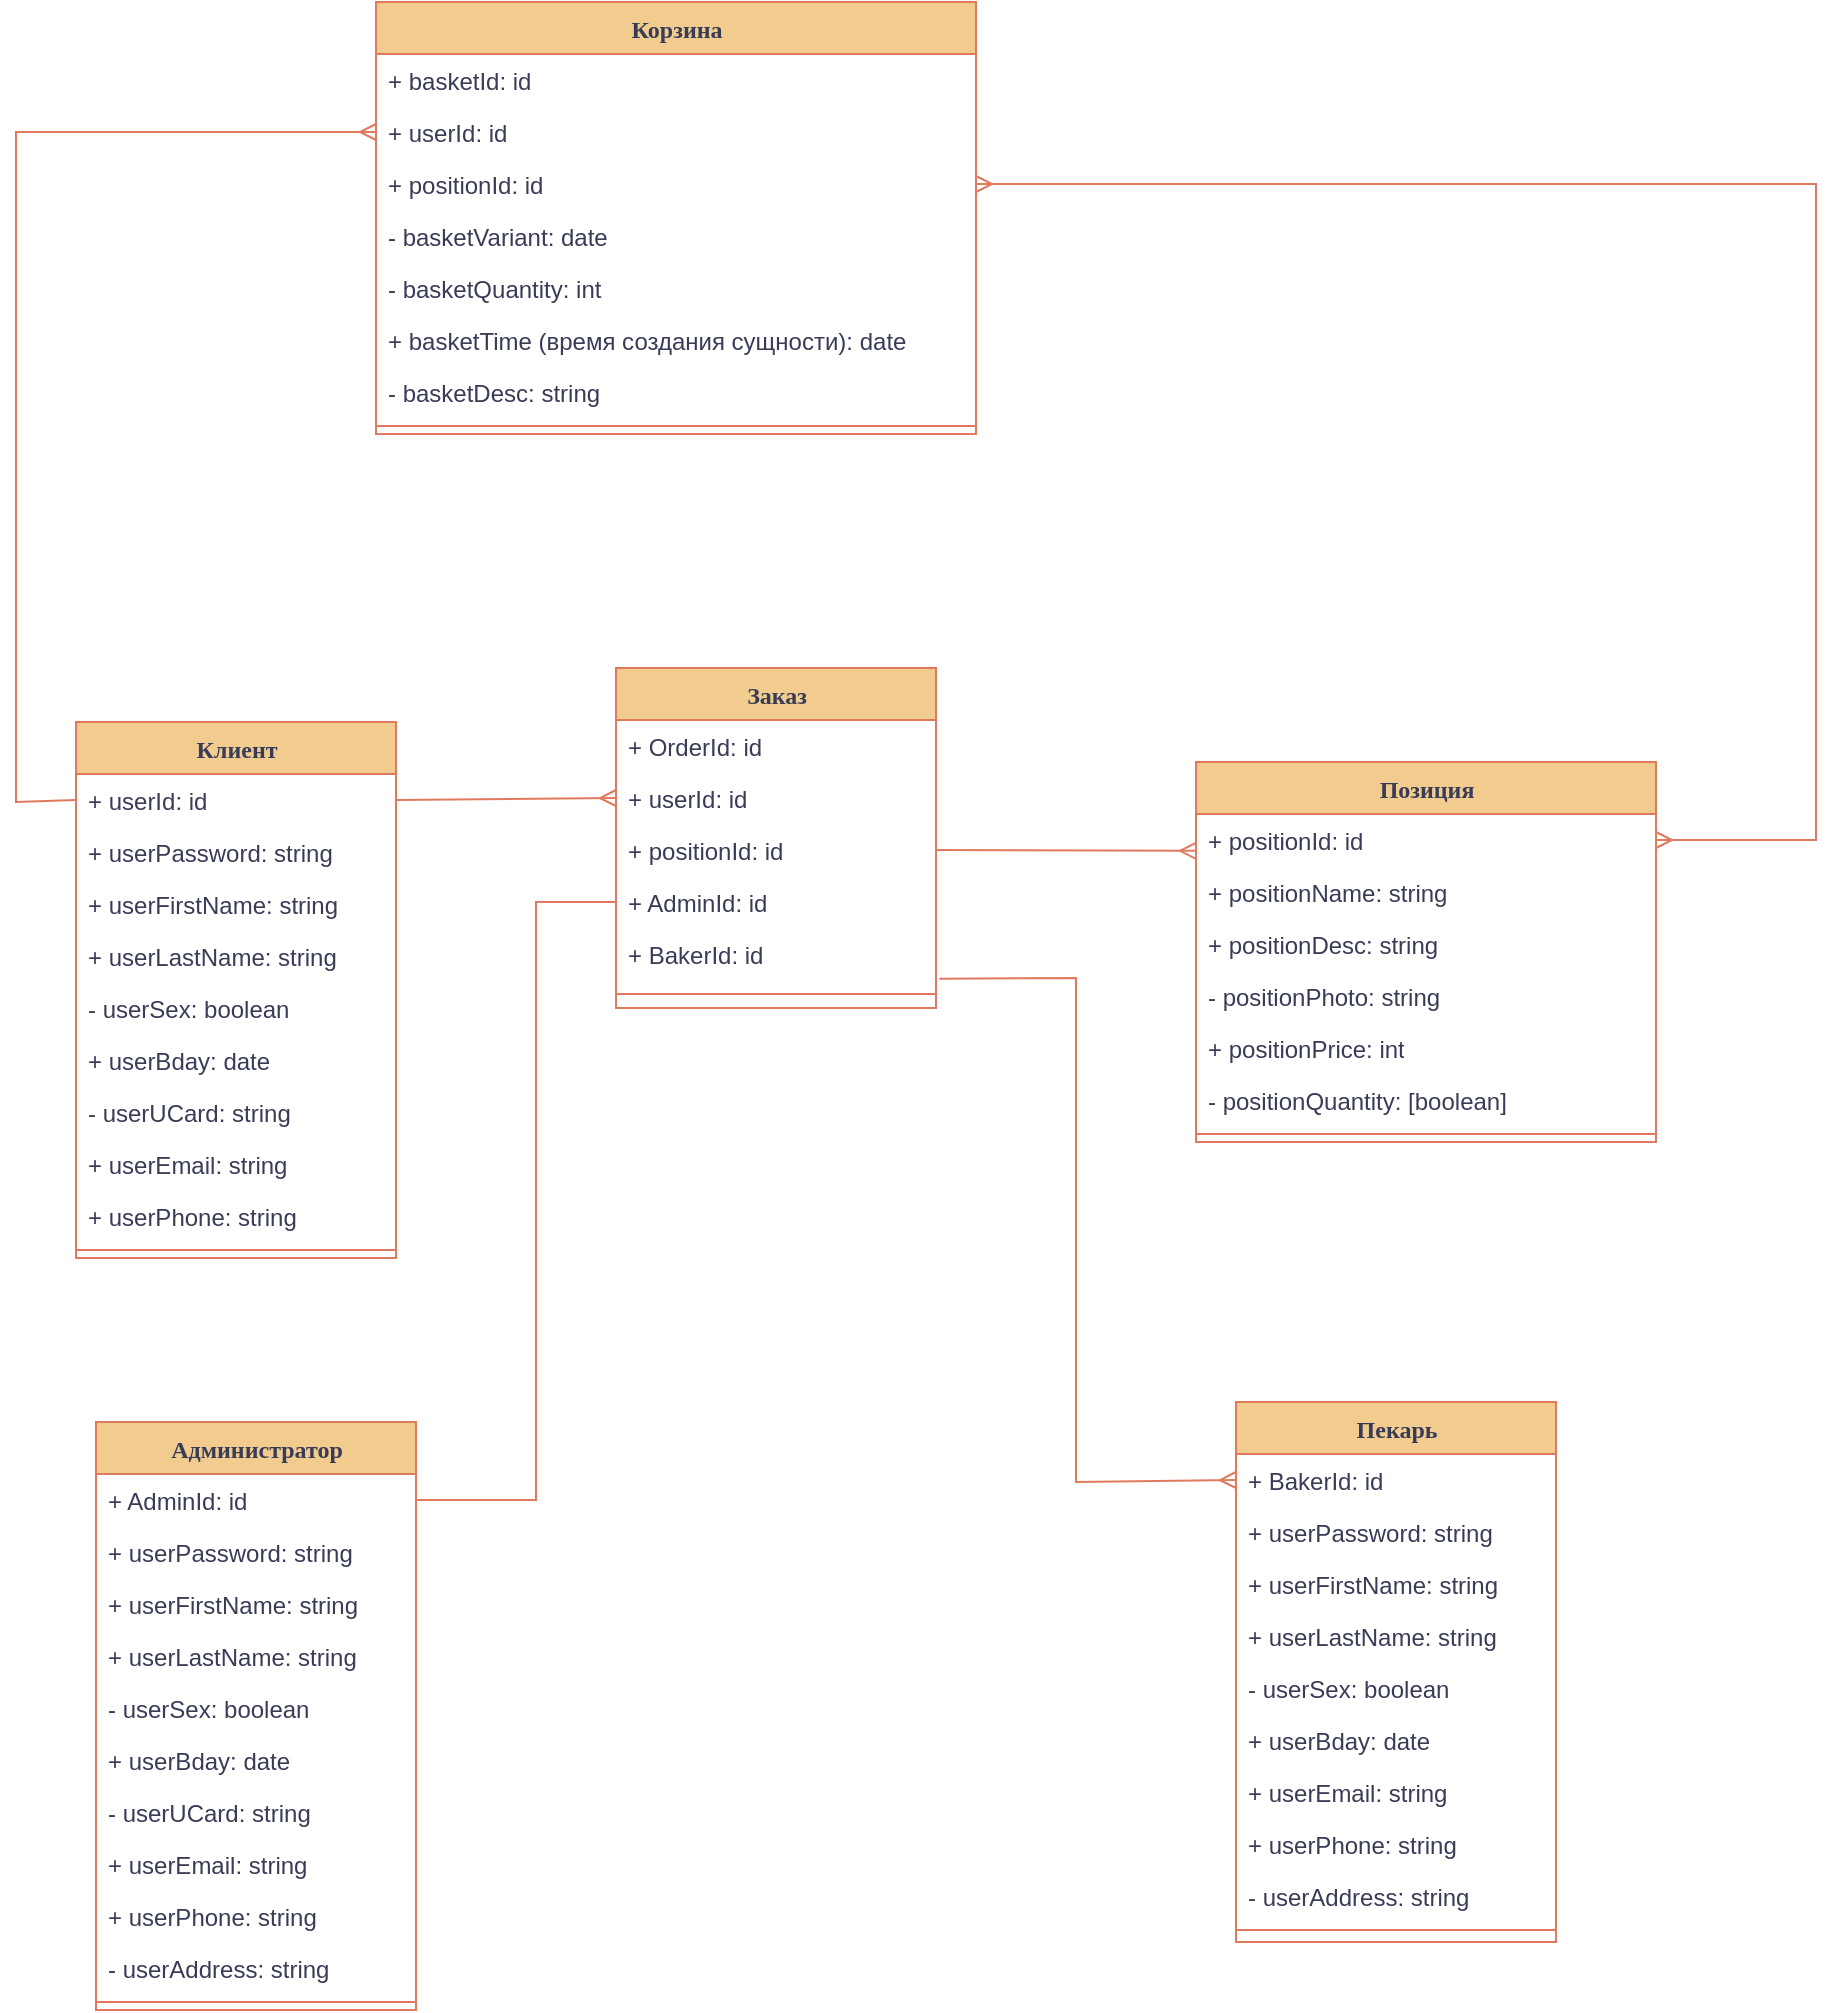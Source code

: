 <mxfile version="23.1.5" type="device">
  <diagram id="5Xv4t_GEn847fpdFFt2n" name="ER">
    <mxGraphModel dx="1004" dy="1338" grid="1" gridSize="10" guides="1" tooltips="1" connect="1" arrows="1" fold="1" page="1" pageScale="1" pageWidth="827" pageHeight="583" math="0" shadow="0">
      <root>
        <mxCell id="0" />
        <mxCell id="1" parent="0" />
        <mxCell id="9qcobUEmA5D57LqOl7se-1" value="Клиент&lt;div&gt;&lt;br/&gt;&lt;/div&gt;" style="swimlane;html=1;fontStyle=1;align=center;verticalAlign=top;childLayout=stackLayout;horizontal=1;startSize=26;horizontalStack=0;resizeParent=1;resizeLast=0;collapsible=1;marginBottom=0;swimlaneFillColor=#ffffff;rounded=0;shadow=0;comic=0;labelBackgroundColor=none;strokeWidth=1;fontFamily=Verdana;fontSize=12;fillColor=#F2CC8F;strokeColor=#E07A5F;fontColor=#393C56;" parent="1" vertex="1">
          <mxGeometry x="50" y="110" width="160" height="268" as="geometry" />
        </mxCell>
        <mxCell id="9qcobUEmA5D57LqOl7se-2" value="+ userId: id" style="text;html=1;align=left;verticalAlign=top;spacingLeft=4;spacingRight=4;whiteSpace=wrap;overflow=hidden;rotatable=0;points=[[0,0.5],[1,0.5]];portConstraint=eastwest;labelBackgroundColor=none;fontColor=#393C56;" parent="9qcobUEmA5D57LqOl7se-1" vertex="1">
          <mxGeometry y="26" width="160" height="26" as="geometry" />
        </mxCell>
        <mxCell id="9qcobUEmA5D57LqOl7se-3" value="+ userPassword: string" style="text;html=1;align=left;verticalAlign=top;spacingLeft=4;spacingRight=4;whiteSpace=wrap;overflow=hidden;rotatable=0;points=[[0,0.5],[1,0.5]];portConstraint=eastwest;labelBackgroundColor=none;fontColor=#393C56;" parent="9qcobUEmA5D57LqOl7se-1" vertex="1">
          <mxGeometry y="52" width="160" height="26" as="geometry" />
        </mxCell>
        <mxCell id="9qcobUEmA5D57LqOl7se-4" value="+ userFirstName: string" style="text;html=1;align=left;verticalAlign=top;spacingLeft=4;spacingRight=4;whiteSpace=wrap;overflow=hidden;rotatable=0;points=[[0,0.5],[1,0.5]];portConstraint=eastwest;labelBackgroundColor=none;fontColor=#393C56;" parent="9qcobUEmA5D57LqOl7se-1" vertex="1">
          <mxGeometry y="78" width="160" height="26" as="geometry" />
        </mxCell>
        <mxCell id="9qcobUEmA5D57LqOl7se-5" value="+ userLastName: string" style="text;html=1;align=left;verticalAlign=top;spacingLeft=4;spacingRight=4;whiteSpace=wrap;overflow=hidden;rotatable=0;points=[[0,0.5],[1,0.5]];portConstraint=eastwest;labelBackgroundColor=none;fontColor=#393C56;" parent="9qcobUEmA5D57LqOl7se-1" vertex="1">
          <mxGeometry y="104" width="160" height="26" as="geometry" />
        </mxCell>
        <mxCell id="9qcobUEmA5D57LqOl7se-6" value="- userSex: boolean" style="text;html=1;align=left;verticalAlign=top;spacingLeft=4;spacingRight=4;whiteSpace=wrap;overflow=hidden;rotatable=0;points=[[0,0.5],[1,0.5]];portConstraint=eastwest;labelBackgroundColor=none;fontColor=#393C56;" parent="9qcobUEmA5D57LqOl7se-1" vertex="1">
          <mxGeometry y="130" width="160" height="26" as="geometry" />
        </mxCell>
        <mxCell id="9qcobUEmA5D57LqOl7se-7" value="+ userBday: date" style="text;html=1;align=left;verticalAlign=top;spacingLeft=4;spacingRight=4;whiteSpace=wrap;overflow=hidden;rotatable=0;points=[[0,0.5],[1,0.5]];portConstraint=eastwest;labelBackgroundColor=none;fontColor=#393C56;" parent="9qcobUEmA5D57LqOl7se-1" vertex="1">
          <mxGeometry y="156" width="160" height="26" as="geometry" />
        </mxCell>
        <mxCell id="9qcobUEmA5D57LqOl7se-8" value="- userUCard: string" style="text;html=1;align=left;verticalAlign=top;spacingLeft=4;spacingRight=4;whiteSpace=wrap;overflow=hidden;rotatable=0;points=[[0,0.5],[1,0.5]];portConstraint=eastwest;labelBackgroundColor=none;fontColor=#393C56;" parent="9qcobUEmA5D57LqOl7se-1" vertex="1">
          <mxGeometry y="182" width="160" height="26" as="geometry" />
        </mxCell>
        <mxCell id="9qcobUEmA5D57LqOl7se-9" value="+ userEmail: string" style="text;html=1;align=left;verticalAlign=top;spacingLeft=4;spacingRight=4;whiteSpace=wrap;overflow=hidden;rotatable=0;points=[[0,0.5],[1,0.5]];portConstraint=eastwest;labelBackgroundColor=none;fontColor=#393C56;" parent="9qcobUEmA5D57LqOl7se-1" vertex="1">
          <mxGeometry y="208" width="160" height="26" as="geometry" />
        </mxCell>
        <mxCell id="9qcobUEmA5D57LqOl7se-10" value="+ userPhone: string" style="text;html=1;align=left;verticalAlign=top;spacingLeft=4;spacingRight=4;whiteSpace=wrap;overflow=hidden;rotatable=0;points=[[0,0.5],[1,0.5]];portConstraint=eastwest;labelBackgroundColor=none;fontColor=#393C56;" parent="9qcobUEmA5D57LqOl7se-1" vertex="1">
          <mxGeometry y="234" width="160" height="26" as="geometry" />
        </mxCell>
        <mxCell id="9qcobUEmA5D57LqOl7se-13" value="" style="line;html=1;strokeWidth=1;align=left;verticalAlign=middle;spacingTop=-1;spacingLeft=3;spacingRight=3;rotatable=0;labelPosition=right;points=[];portConstraint=eastwest;labelBackgroundColor=none;fillColor=#F2CC8F;strokeColor=#E07A5F;fontColor=#393C56;" parent="9qcobUEmA5D57LqOl7se-1" vertex="1">
          <mxGeometry y="260" width="160" height="8" as="geometry" />
        </mxCell>
        <mxCell id="9qcobUEmA5D57LqOl7se-14" value="Заказ" style="swimlane;html=1;fontStyle=1;align=center;verticalAlign=top;childLayout=stackLayout;horizontal=1;startSize=26;horizontalStack=0;resizeParent=1;resizeLast=0;collapsible=1;marginBottom=0;swimlaneFillColor=#ffffff;rounded=0;shadow=0;comic=0;labelBackgroundColor=none;strokeWidth=1;fontFamily=Verdana;fontSize=12;fillColor=#F2CC8F;strokeColor=#E07A5F;fontColor=#393C56;" parent="1" vertex="1">
          <mxGeometry x="320" y="83" width="160" height="170" as="geometry" />
        </mxCell>
        <mxCell id="R35_90bZAviVZDS0LgO8-17" value="+ OrderId: id" style="text;html=1;align=left;verticalAlign=top;spacingLeft=4;spacingRight=4;whiteSpace=wrap;overflow=hidden;rotatable=0;points=[[0,0.5],[1,0.5]];portConstraint=eastwest;labelBackgroundColor=none;fontColor=#393C56;" parent="9qcobUEmA5D57LqOl7se-14" vertex="1">
          <mxGeometry y="26" width="160" height="26" as="geometry" />
        </mxCell>
        <mxCell id="9qcobUEmA5D57LqOl7se-15" value="+ userId: id" style="text;html=1;align=left;verticalAlign=top;spacingLeft=4;spacingRight=4;whiteSpace=wrap;overflow=hidden;rotatable=0;points=[[0,0.5],[1,0.5]];portConstraint=eastwest;labelBackgroundColor=none;fontColor=#393C56;" parent="9qcobUEmA5D57LqOl7se-14" vertex="1">
          <mxGeometry y="52" width="160" height="26" as="geometry" />
        </mxCell>
        <mxCell id="R35_90bZAviVZDS0LgO8-13" value="+ positionId: id" style="text;html=1;align=left;verticalAlign=top;spacingLeft=4;spacingRight=4;whiteSpace=wrap;overflow=hidden;rotatable=0;points=[[0,0.5],[1,0.5]];portConstraint=eastwest;labelBackgroundColor=none;fontColor=#393C56;" parent="9qcobUEmA5D57LqOl7se-14" vertex="1">
          <mxGeometry y="78" width="160" height="26" as="geometry" />
        </mxCell>
        <mxCell id="R35_90bZAviVZDS0LgO8-15" value="+ AdminId: id" style="text;html=1;align=left;verticalAlign=top;spacingLeft=4;spacingRight=4;whiteSpace=wrap;overflow=hidden;rotatable=0;points=[[0,0.5],[1,0.5]];portConstraint=eastwest;labelBackgroundColor=none;fontColor=#393C56;" parent="9qcobUEmA5D57LqOl7se-14" vertex="1">
          <mxGeometry y="104" width="160" height="26" as="geometry" />
        </mxCell>
        <mxCell id="R35_90bZAviVZDS0LgO8-16" value="+ BakerId: id" style="text;html=1;align=left;verticalAlign=top;spacingLeft=4;spacingRight=4;whiteSpace=wrap;overflow=hidden;rotatable=0;points=[[0,0.5],[1,0.5]];portConstraint=eastwest;labelBackgroundColor=none;fontColor=#393C56;" parent="9qcobUEmA5D57LqOl7se-14" vertex="1">
          <mxGeometry y="130" width="160" height="26" as="geometry" />
        </mxCell>
        <mxCell id="9qcobUEmA5D57LqOl7se-26" value="" style="line;html=1;strokeWidth=1;align=left;verticalAlign=middle;spacingTop=-1;spacingLeft=3;spacingRight=3;rotatable=0;labelPosition=right;points=[];portConstraint=eastwest;labelBackgroundColor=none;fillColor=#F2CC8F;strokeColor=#E07A5F;fontColor=#393C56;" parent="9qcobUEmA5D57LqOl7se-14" vertex="1">
          <mxGeometry y="156" width="160" height="14" as="geometry" />
        </mxCell>
        <mxCell id="9qcobUEmA5D57LqOl7se-40" value="Администратор" style="swimlane;html=1;fontStyle=1;align=center;verticalAlign=top;childLayout=stackLayout;horizontal=1;startSize=26;horizontalStack=0;resizeParent=1;resizeLast=0;collapsible=1;marginBottom=0;swimlaneFillColor=#ffffff;rounded=0;shadow=0;comic=0;labelBackgroundColor=none;strokeWidth=1;fontFamily=Verdana;fontSize=12;fillColor=#F2CC8F;strokeColor=#E07A5F;fontColor=#393C56;" parent="1" vertex="1">
          <mxGeometry x="60" y="460" width="160" height="294" as="geometry" />
        </mxCell>
        <mxCell id="9qcobUEmA5D57LqOl7se-41" value="+ AdminId: id" style="text;html=1;align=left;verticalAlign=top;spacingLeft=4;spacingRight=4;whiteSpace=wrap;overflow=hidden;rotatable=0;points=[[0,0.5],[1,0.5]];portConstraint=eastwest;labelBackgroundColor=none;fontColor=#393C56;" parent="9qcobUEmA5D57LqOl7se-40" vertex="1">
          <mxGeometry y="26" width="160" height="26" as="geometry" />
        </mxCell>
        <mxCell id="9qcobUEmA5D57LqOl7se-42" value="+ userPassword: string" style="text;html=1;align=left;verticalAlign=top;spacingLeft=4;spacingRight=4;whiteSpace=wrap;overflow=hidden;rotatable=0;points=[[0,0.5],[1,0.5]];portConstraint=eastwest;labelBackgroundColor=none;fontColor=#393C56;" parent="9qcobUEmA5D57LqOl7se-40" vertex="1">
          <mxGeometry y="52" width="160" height="26" as="geometry" />
        </mxCell>
        <mxCell id="9qcobUEmA5D57LqOl7se-43" value="+ userFirstName: string" style="text;html=1;align=left;verticalAlign=top;spacingLeft=4;spacingRight=4;whiteSpace=wrap;overflow=hidden;rotatable=0;points=[[0,0.5],[1,0.5]];portConstraint=eastwest;labelBackgroundColor=none;fontColor=#393C56;" parent="9qcobUEmA5D57LqOl7se-40" vertex="1">
          <mxGeometry y="78" width="160" height="26" as="geometry" />
        </mxCell>
        <mxCell id="9qcobUEmA5D57LqOl7se-44" value="+ userLastName: string" style="text;html=1;align=left;verticalAlign=top;spacingLeft=4;spacingRight=4;whiteSpace=wrap;overflow=hidden;rotatable=0;points=[[0,0.5],[1,0.5]];portConstraint=eastwest;labelBackgroundColor=none;fontColor=#393C56;" parent="9qcobUEmA5D57LqOl7se-40" vertex="1">
          <mxGeometry y="104" width="160" height="26" as="geometry" />
        </mxCell>
        <mxCell id="9qcobUEmA5D57LqOl7se-45" value="- userSex: boolean" style="text;html=1;align=left;verticalAlign=top;spacingLeft=4;spacingRight=4;whiteSpace=wrap;overflow=hidden;rotatable=0;points=[[0,0.5],[1,0.5]];portConstraint=eastwest;labelBackgroundColor=none;fontColor=#393C56;" parent="9qcobUEmA5D57LqOl7se-40" vertex="1">
          <mxGeometry y="130" width="160" height="26" as="geometry" />
        </mxCell>
        <mxCell id="9qcobUEmA5D57LqOl7se-46" value="+ userBday: date" style="text;html=1;align=left;verticalAlign=top;spacingLeft=4;spacingRight=4;whiteSpace=wrap;overflow=hidden;rotatable=0;points=[[0,0.5],[1,0.5]];portConstraint=eastwest;labelBackgroundColor=none;fontColor=#393C56;" parent="9qcobUEmA5D57LqOl7se-40" vertex="1">
          <mxGeometry y="156" width="160" height="26" as="geometry" />
        </mxCell>
        <mxCell id="9qcobUEmA5D57LqOl7se-47" value="- userUCard: string" style="text;html=1;align=left;verticalAlign=top;spacingLeft=4;spacingRight=4;whiteSpace=wrap;overflow=hidden;rotatable=0;points=[[0,0.5],[1,0.5]];portConstraint=eastwest;labelBackgroundColor=none;fontColor=#393C56;" parent="9qcobUEmA5D57LqOl7se-40" vertex="1">
          <mxGeometry y="182" width="160" height="26" as="geometry" />
        </mxCell>
        <mxCell id="9qcobUEmA5D57LqOl7se-48" value="+ userEmail: string" style="text;html=1;align=left;verticalAlign=top;spacingLeft=4;spacingRight=4;whiteSpace=wrap;overflow=hidden;rotatable=0;points=[[0,0.5],[1,0.5]];portConstraint=eastwest;labelBackgroundColor=none;fontColor=#393C56;" parent="9qcobUEmA5D57LqOl7se-40" vertex="1">
          <mxGeometry y="208" width="160" height="26" as="geometry" />
        </mxCell>
        <mxCell id="9qcobUEmA5D57LqOl7se-49" value="+ userPhone: string" style="text;html=1;align=left;verticalAlign=top;spacingLeft=4;spacingRight=4;whiteSpace=wrap;overflow=hidden;rotatable=0;points=[[0,0.5],[1,0.5]];portConstraint=eastwest;labelBackgroundColor=none;fontColor=#393C56;" parent="9qcobUEmA5D57LqOl7se-40" vertex="1">
          <mxGeometry y="234" width="160" height="26" as="geometry" />
        </mxCell>
        <mxCell id="9qcobUEmA5D57LqOl7se-50" value="- userAddress: string" style="text;html=1;align=left;verticalAlign=top;spacingLeft=4;spacingRight=4;whiteSpace=wrap;overflow=hidden;rotatable=0;points=[[0,0.5],[1,0.5]];portConstraint=eastwest;labelBackgroundColor=none;fontColor=#393C56;" parent="9qcobUEmA5D57LqOl7se-40" vertex="1">
          <mxGeometry y="260" width="160" height="26" as="geometry" />
        </mxCell>
        <mxCell id="9qcobUEmA5D57LqOl7se-52" value="" style="line;html=1;strokeWidth=1;align=left;verticalAlign=middle;spacingTop=-1;spacingLeft=3;spacingRight=3;rotatable=0;labelPosition=right;points=[];portConstraint=eastwest;labelBackgroundColor=none;fillColor=#F2CC8F;strokeColor=#E07A5F;fontColor=#393C56;" parent="9qcobUEmA5D57LqOl7se-40" vertex="1">
          <mxGeometry y="286" width="160" height="8" as="geometry" />
        </mxCell>
        <mxCell id="9qcobUEmA5D57LqOl7se-53" value="Пекарь" style="swimlane;html=1;fontStyle=1;align=center;verticalAlign=top;childLayout=stackLayout;horizontal=1;startSize=26;horizontalStack=0;resizeParent=1;resizeLast=0;collapsible=1;marginBottom=0;swimlaneFillColor=#ffffff;rounded=0;shadow=0;comic=0;labelBackgroundColor=none;strokeWidth=1;fontFamily=Verdana;fontSize=12;fillColor=#F2CC8F;strokeColor=#E07A5F;fontColor=#393C56;" parent="1" vertex="1">
          <mxGeometry x="630" y="450" width="160" height="270" as="geometry" />
        </mxCell>
        <mxCell id="9qcobUEmA5D57LqOl7se-54" value="+ BakerId: id" style="text;html=1;align=left;verticalAlign=top;spacingLeft=4;spacingRight=4;whiteSpace=wrap;overflow=hidden;rotatable=0;points=[[0,0.5],[1,0.5]];portConstraint=eastwest;labelBackgroundColor=none;fontColor=#393C56;" parent="9qcobUEmA5D57LqOl7se-53" vertex="1">
          <mxGeometry y="26" width="160" height="26" as="geometry" />
        </mxCell>
        <mxCell id="9qcobUEmA5D57LqOl7se-55" value="+ userPassword: string" style="text;html=1;align=left;verticalAlign=top;spacingLeft=4;spacingRight=4;whiteSpace=wrap;overflow=hidden;rotatable=0;points=[[0,0.5],[1,0.5]];portConstraint=eastwest;labelBackgroundColor=none;fontColor=#393C56;" parent="9qcobUEmA5D57LqOl7se-53" vertex="1">
          <mxGeometry y="52" width="160" height="26" as="geometry" />
        </mxCell>
        <mxCell id="9qcobUEmA5D57LqOl7se-56" value="+ userFirstName: string" style="text;html=1;align=left;verticalAlign=top;spacingLeft=4;spacingRight=4;whiteSpace=wrap;overflow=hidden;rotatable=0;points=[[0,0.5],[1,0.5]];portConstraint=eastwest;labelBackgroundColor=none;fontColor=#393C56;" parent="9qcobUEmA5D57LqOl7se-53" vertex="1">
          <mxGeometry y="78" width="160" height="26" as="geometry" />
        </mxCell>
        <mxCell id="9qcobUEmA5D57LqOl7se-57" value="+ userLastName: string" style="text;html=1;align=left;verticalAlign=top;spacingLeft=4;spacingRight=4;whiteSpace=wrap;overflow=hidden;rotatable=0;points=[[0,0.5],[1,0.5]];portConstraint=eastwest;labelBackgroundColor=none;fontColor=#393C56;" parent="9qcobUEmA5D57LqOl7se-53" vertex="1">
          <mxGeometry y="104" width="160" height="26" as="geometry" />
        </mxCell>
        <mxCell id="9qcobUEmA5D57LqOl7se-58" value="- userSex: boolean" style="text;html=1;align=left;verticalAlign=top;spacingLeft=4;spacingRight=4;whiteSpace=wrap;overflow=hidden;rotatable=0;points=[[0,0.5],[1,0.5]];portConstraint=eastwest;labelBackgroundColor=none;fontColor=#393C56;" parent="9qcobUEmA5D57LqOl7se-53" vertex="1">
          <mxGeometry y="130" width="160" height="26" as="geometry" />
        </mxCell>
        <mxCell id="9qcobUEmA5D57LqOl7se-59" value="+ userBday: date" style="text;html=1;align=left;verticalAlign=top;spacingLeft=4;spacingRight=4;whiteSpace=wrap;overflow=hidden;rotatable=0;points=[[0,0.5],[1,0.5]];portConstraint=eastwest;labelBackgroundColor=none;fontColor=#393C56;" parent="9qcobUEmA5D57LqOl7se-53" vertex="1">
          <mxGeometry y="156" width="160" height="26" as="geometry" />
        </mxCell>
        <mxCell id="9qcobUEmA5D57LqOl7se-61" value="+ userEmail: string" style="text;html=1;align=left;verticalAlign=top;spacingLeft=4;spacingRight=4;whiteSpace=wrap;overflow=hidden;rotatable=0;points=[[0,0.5],[1,0.5]];portConstraint=eastwest;labelBackgroundColor=none;fontColor=#393C56;" parent="9qcobUEmA5D57LqOl7se-53" vertex="1">
          <mxGeometry y="182" width="160" height="26" as="geometry" />
        </mxCell>
        <mxCell id="9qcobUEmA5D57LqOl7se-62" value="+ userPhone: string" style="text;html=1;align=left;verticalAlign=top;spacingLeft=4;spacingRight=4;whiteSpace=wrap;overflow=hidden;rotatable=0;points=[[0,0.5],[1,0.5]];portConstraint=eastwest;labelBackgroundColor=none;fontColor=#393C56;" parent="9qcobUEmA5D57LqOl7se-53" vertex="1">
          <mxGeometry y="208" width="160" height="26" as="geometry" />
        </mxCell>
        <mxCell id="9qcobUEmA5D57LqOl7se-63" value="- userAddress: string" style="text;html=1;align=left;verticalAlign=top;spacingLeft=4;spacingRight=4;whiteSpace=wrap;overflow=hidden;rotatable=0;points=[[0,0.5],[1,0.5]];portConstraint=eastwest;labelBackgroundColor=none;fontColor=#393C56;" parent="9qcobUEmA5D57LqOl7se-53" vertex="1">
          <mxGeometry y="234" width="160" height="26" as="geometry" />
        </mxCell>
        <mxCell id="9qcobUEmA5D57LqOl7se-65" value="" style="line;html=1;strokeWidth=1;align=left;verticalAlign=middle;spacingTop=-1;spacingLeft=3;spacingRight=3;rotatable=0;labelPosition=right;points=[];portConstraint=eastwest;labelBackgroundColor=none;fillColor=#F2CC8F;strokeColor=#E07A5F;fontColor=#393C56;" parent="9qcobUEmA5D57LqOl7se-53" vertex="1">
          <mxGeometry y="260" width="160" height="8" as="geometry" />
        </mxCell>
        <mxCell id="R35_90bZAviVZDS0LgO8-1" value="Позиция" style="swimlane;html=1;fontStyle=1;align=center;verticalAlign=top;childLayout=stackLayout;horizontal=1;startSize=26;horizontalStack=0;resizeParent=1;resizeLast=0;collapsible=1;marginBottom=0;swimlaneFillColor=#ffffff;rounded=0;shadow=0;comic=0;labelBackgroundColor=none;strokeWidth=1;fontFamily=Verdana;fontSize=12;fillColor=#F2CC8F;strokeColor=#E07A5F;fontColor=#393C56;" parent="1" vertex="1">
          <mxGeometry x="610" y="130" width="230" height="190" as="geometry" />
        </mxCell>
        <mxCell id="R35_90bZAviVZDS0LgO8-2" value="+ positionId: id" style="text;html=1;align=left;verticalAlign=top;spacingLeft=4;spacingRight=4;whiteSpace=wrap;overflow=hidden;rotatable=0;points=[[0,0.5],[1,0.5]];portConstraint=eastwest;labelBackgroundColor=none;fontColor=#393C56;" parent="R35_90bZAviVZDS0LgO8-1" vertex="1">
          <mxGeometry y="26" width="230" height="26" as="geometry" />
        </mxCell>
        <mxCell id="R35_90bZAviVZDS0LgO8-3" value="+ positionName: string" style="text;html=1;align=left;verticalAlign=top;spacingLeft=4;spacingRight=4;whiteSpace=wrap;overflow=hidden;rotatable=0;points=[[0,0.5],[1,0.5]];portConstraint=eastwest;labelBackgroundColor=none;fontColor=#393C56;" parent="R35_90bZAviVZDS0LgO8-1" vertex="1">
          <mxGeometry y="52" width="230" height="26" as="geometry" />
        </mxCell>
        <mxCell id="R35_90bZAviVZDS0LgO8-4" value="+ positionDesc: string" style="text;html=1;align=left;verticalAlign=top;spacingLeft=4;spacingRight=4;whiteSpace=wrap;overflow=hidden;rotatable=0;points=[[0,0.5],[1,0.5]];portConstraint=eastwest;labelBackgroundColor=none;fontColor=#393C56;" parent="R35_90bZAviVZDS0LgO8-1" vertex="1">
          <mxGeometry y="78" width="230" height="26" as="geometry" />
        </mxCell>
        <mxCell id="R35_90bZAviVZDS0LgO8-5" value="- positionPhoto: string" style="text;html=1;align=left;verticalAlign=top;spacingLeft=4;spacingRight=4;whiteSpace=wrap;overflow=hidden;rotatable=0;points=[[0,0.5],[1,0.5]];portConstraint=eastwest;labelBackgroundColor=none;fontColor=#393C56;" parent="R35_90bZAviVZDS0LgO8-1" vertex="1">
          <mxGeometry y="104" width="230" height="26" as="geometry" />
        </mxCell>
        <mxCell id="R35_90bZAviVZDS0LgO8-6" value="+ positionPrice: int" style="text;html=1;align=left;verticalAlign=top;spacingLeft=4;spacingRight=4;whiteSpace=wrap;overflow=hidden;rotatable=0;points=[[0,0.5],[1,0.5]];portConstraint=eastwest;labelBackgroundColor=none;fontColor=#393C56;" parent="R35_90bZAviVZDS0LgO8-1" vertex="1">
          <mxGeometry y="130" width="230" height="26" as="geometry" />
        </mxCell>
        <mxCell id="R35_90bZAviVZDS0LgO8-9" value="- positionQuantity: [boolean]" style="text;html=1;align=left;verticalAlign=top;spacingLeft=4;spacingRight=4;whiteSpace=wrap;overflow=hidden;rotatable=0;points=[[0,0.5],[1,0.5]];portConstraint=eastwest;labelBackgroundColor=none;fontColor=#393C56;" parent="R35_90bZAviVZDS0LgO8-1" vertex="1">
          <mxGeometry y="156" width="230" height="26" as="geometry" />
        </mxCell>
        <mxCell id="R35_90bZAviVZDS0LgO8-10" value="" style="line;html=1;strokeWidth=1;align=left;verticalAlign=middle;spacingTop=-1;spacingLeft=3;spacingRight=3;rotatable=0;labelPosition=right;points=[];portConstraint=eastwest;labelBackgroundColor=none;fillColor=#F2CC8F;strokeColor=#E07A5F;fontColor=#393C56;" parent="R35_90bZAviVZDS0LgO8-1" vertex="1">
          <mxGeometry y="182" width="230" height="8" as="geometry" />
        </mxCell>
        <mxCell id="R35_90bZAviVZDS0LgO8-19" value="" style="endArrow=ERmany;html=1;rounded=0;strokeColor=#E07A5F;fontColor=#393C56;fillColor=#F2CC8F;endFill=0;exitX=1;exitY=0.5;exitDx=0;exitDy=0;entryX=0;entryY=0.5;entryDx=0;entryDy=0;" parent="1" source="9qcobUEmA5D57LqOl7se-2" target="9qcobUEmA5D57LqOl7se-15" edge="1">
          <mxGeometry width="50" height="50" relative="1" as="geometry">
            <mxPoint x="390" y="400" as="sourcePoint" />
            <mxPoint x="440" y="350" as="targetPoint" />
          </mxGeometry>
        </mxCell>
        <mxCell id="R35_90bZAviVZDS0LgO8-20" value="" style="endArrow=ERmany;html=1;rounded=0;strokeColor=#E07A5F;fontColor=#393C56;fillColor=#F2CC8F;exitX=1;exitY=0.5;exitDx=0;exitDy=0;entryX=0;entryY=0.708;entryDx=0;entryDy=0;entryPerimeter=0;endFill=0;" parent="1" source="R35_90bZAviVZDS0LgO8-13" target="R35_90bZAviVZDS0LgO8-2" edge="1">
          <mxGeometry width="50" height="50" relative="1" as="geometry">
            <mxPoint x="500" y="270" as="sourcePoint" />
            <mxPoint x="550" y="220" as="targetPoint" />
          </mxGeometry>
        </mxCell>
        <mxCell id="R35_90bZAviVZDS0LgO8-21" value="" style="endArrow=none;html=1;rounded=0;strokeColor=#E07A5F;fontColor=#393C56;fillColor=#F2CC8F;exitX=0;exitY=0.5;exitDx=0;exitDy=0;entryX=1;entryY=0.5;entryDx=0;entryDy=0;endFill=0;" parent="1" source="R35_90bZAviVZDS0LgO8-15" target="9qcobUEmA5D57LqOl7se-41" edge="1">
          <mxGeometry width="50" height="50" relative="1" as="geometry">
            <mxPoint x="420" y="370" as="sourcePoint" />
            <mxPoint x="270" y="590" as="targetPoint" />
            <Array as="points">
              <mxPoint x="280" y="200" />
              <mxPoint x="280" y="350" />
              <mxPoint x="280" y="499" />
            </Array>
          </mxGeometry>
        </mxCell>
        <mxCell id="R35_90bZAviVZDS0LgO8-22" value="" style="endArrow=ERmany;html=1;rounded=0;strokeColor=#E07A5F;fontColor=#393C56;fillColor=#F2CC8F;exitX=1.01;exitY=0.974;exitDx=0;exitDy=0;exitPerimeter=0;entryX=0;entryY=0.5;entryDx=0;entryDy=0;endFill=0;" parent="1" source="R35_90bZAviVZDS0LgO8-16" target="9qcobUEmA5D57LqOl7se-54" edge="1">
          <mxGeometry width="50" height="50" relative="1" as="geometry">
            <mxPoint x="460" y="370" as="sourcePoint" />
            <mxPoint x="510" y="320" as="targetPoint" />
            <Array as="points">
              <mxPoint x="550" y="238" />
              <mxPoint x="550" y="490" />
            </Array>
          </mxGeometry>
        </mxCell>
        <mxCell id="ONguREODTTkp1sIejN_S-1" value="Корзина" style="swimlane;html=1;fontStyle=1;align=center;verticalAlign=top;childLayout=stackLayout;horizontal=1;startSize=26;horizontalStack=0;resizeParent=1;resizeLast=0;collapsible=1;marginBottom=0;swimlaneFillColor=#ffffff;rounded=0;shadow=0;comic=0;labelBackgroundColor=none;strokeWidth=1;fontFamily=Verdana;fontSize=12;fillColor=#F2CC8F;strokeColor=#E07A5F;fontColor=#393C56;" parent="1" vertex="1">
          <mxGeometry x="200" y="-250" width="300" height="216" as="geometry" />
        </mxCell>
        <mxCell id="ONguREODTTkp1sIejN_S-2" value="+ basketId: id" style="text;html=1;align=left;verticalAlign=top;spacingLeft=4;spacingRight=4;whiteSpace=wrap;overflow=hidden;rotatable=0;points=[[0,0.5],[1,0.5]];portConstraint=eastwest;labelBackgroundColor=none;fontColor=#393C56;" parent="ONguREODTTkp1sIejN_S-1" vertex="1">
          <mxGeometry y="26" width="300" height="26" as="geometry" />
        </mxCell>
        <mxCell id="ONguREODTTkp1sIejN_S-3" value="+ userId: id" style="text;html=1;align=left;verticalAlign=top;spacingLeft=4;spacingRight=4;whiteSpace=wrap;overflow=hidden;rotatable=0;points=[[0,0.5],[1,0.5]];portConstraint=eastwest;labelBackgroundColor=none;fontColor=#393C56;" parent="ONguREODTTkp1sIejN_S-1" vertex="1">
          <mxGeometry y="52" width="300" height="26" as="geometry" />
        </mxCell>
        <mxCell id="ONguREODTTkp1sIejN_S-4" value="+ positionId: id" style="text;html=1;align=left;verticalAlign=top;spacingLeft=4;spacingRight=4;whiteSpace=wrap;overflow=hidden;rotatable=0;points=[[0,0.5],[1,0.5]];portConstraint=eastwest;labelBackgroundColor=none;fontColor=#393C56;" parent="ONguREODTTkp1sIejN_S-1" vertex="1">
          <mxGeometry y="78" width="300" height="26" as="geometry" />
        </mxCell>
        <mxCell id="ONguREODTTkp1sIejN_S-5" value="- basketVariant: date" style="text;html=1;align=left;verticalAlign=top;spacingLeft=4;spacingRight=4;whiteSpace=wrap;overflow=hidden;rotatable=0;points=[[0,0.5],[1,0.5]];portConstraint=eastwest;labelBackgroundColor=none;fontColor=#393C56;" parent="ONguREODTTkp1sIejN_S-1" vertex="1">
          <mxGeometry y="104" width="300" height="26" as="geometry" />
        </mxCell>
        <mxCell id="ONguREODTTkp1sIejN_S-6" value="- basketQuantity: int" style="text;html=1;align=left;verticalAlign=top;spacingLeft=4;spacingRight=4;whiteSpace=wrap;overflow=hidden;rotatable=0;points=[[0,0.5],[1,0.5]];portConstraint=eastwest;labelBackgroundColor=none;fontColor=#393C56;" parent="ONguREODTTkp1sIejN_S-1" vertex="1">
          <mxGeometry y="130" width="300" height="26" as="geometry" />
        </mxCell>
        <mxCell id="ONguREODTTkp1sIejN_S-7" value="+ basketTime (время создания сущности): date" style="text;html=1;align=left;verticalAlign=top;spacingLeft=4;spacingRight=4;whiteSpace=wrap;overflow=hidden;rotatable=0;points=[[0,0.5],[1,0.5]];portConstraint=eastwest;labelBackgroundColor=none;fontColor=#393C56;" parent="ONguREODTTkp1sIejN_S-1" vertex="1">
          <mxGeometry y="156" width="300" height="26" as="geometry" />
        </mxCell>
        <mxCell id="ONguREODTTkp1sIejN_S-8" value="- basketDesc: string" style="text;html=1;align=left;verticalAlign=top;spacingLeft=4;spacingRight=4;whiteSpace=wrap;overflow=hidden;rotatable=0;points=[[0,0.5],[1,0.5]];portConstraint=eastwest;labelBackgroundColor=none;fontColor=#393C56;" parent="ONguREODTTkp1sIejN_S-1" vertex="1">
          <mxGeometry y="182" width="300" height="26" as="geometry" />
        </mxCell>
        <mxCell id="ONguREODTTkp1sIejN_S-9" value="" style="line;html=1;strokeWidth=1;align=left;verticalAlign=middle;spacingTop=-1;spacingLeft=3;spacingRight=3;rotatable=0;labelPosition=right;points=[];portConstraint=eastwest;labelBackgroundColor=none;fillColor=#F2CC8F;strokeColor=#E07A5F;fontColor=#393C56;" parent="ONguREODTTkp1sIejN_S-1" vertex="1">
          <mxGeometry y="208" width="300" height="8" as="geometry" />
        </mxCell>
        <mxCell id="ONguREODTTkp1sIejN_S-10" value="" style="endArrow=ERmany;html=1;rounded=0;strokeColor=#E07A5F;fontColor=#393C56;fillColor=#F2CC8F;exitX=0;exitY=0.5;exitDx=0;exitDy=0;entryX=0;entryY=0.5;entryDx=0;entryDy=0;endFill=0;" parent="1" source="9qcobUEmA5D57LqOl7se-2" target="ONguREODTTkp1sIejN_S-3" edge="1">
          <mxGeometry width="50" height="50" relative="1" as="geometry">
            <mxPoint x="360" y="170" as="sourcePoint" />
            <mxPoint x="410" y="120" as="targetPoint" />
            <Array as="points">
              <mxPoint x="20" y="150" />
              <mxPoint x="20" y="-185" />
            </Array>
          </mxGeometry>
        </mxCell>
        <mxCell id="i3verFOshrT5aNzZZ0Ji-1" value="" style="endArrow=ERmany;html=1;rounded=0;strokeColor=#E07A5F;fontColor=#393C56;fillColor=#F2CC8F;exitX=1;exitY=0.5;exitDx=0;exitDy=0;entryX=1;entryY=0.5;entryDx=0;entryDy=0;endFill=0;startArrow=ERmany;startFill=0;" parent="1" source="R35_90bZAviVZDS0LgO8-2" target="ONguREODTTkp1sIejN_S-4" edge="1">
          <mxGeometry width="50" height="50" relative="1" as="geometry">
            <mxPoint x="560" y="70" as="sourcePoint" />
            <mxPoint x="610" y="20" as="targetPoint" />
            <Array as="points">
              <mxPoint x="920" y="169" />
              <mxPoint x="920" y="-159" />
            </Array>
          </mxGeometry>
        </mxCell>
      </root>
    </mxGraphModel>
  </diagram>
</mxfile>
